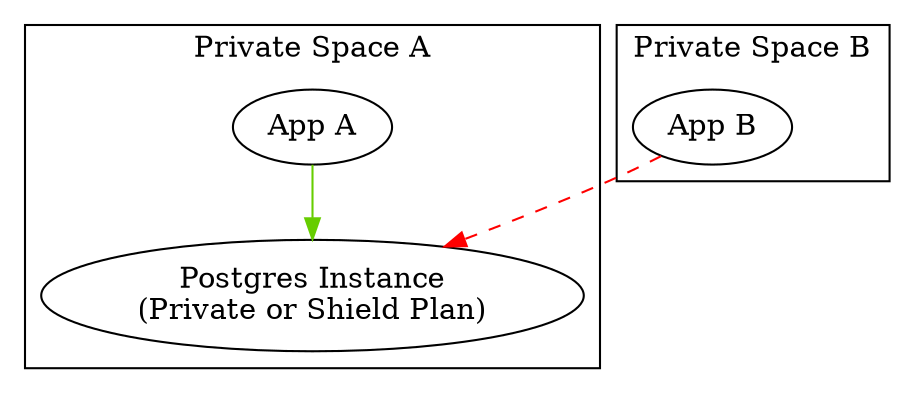 digraph G {
    subgraph cluster1 {
      label="Private Space A"
      "App A"
      "Postgres Instance\n(Private or Shield Plan)"
    }
    subgraph cluster2 {
      label="Private Space B"
      "App B"
    }
    "App A" -> "Postgres Instance\n(Private or Shield Plan)" [color=chartreuse3]
    "App B" -> "Postgres Instance\n(Private or Shield Plan)" [color=red, style=dashed]
}
